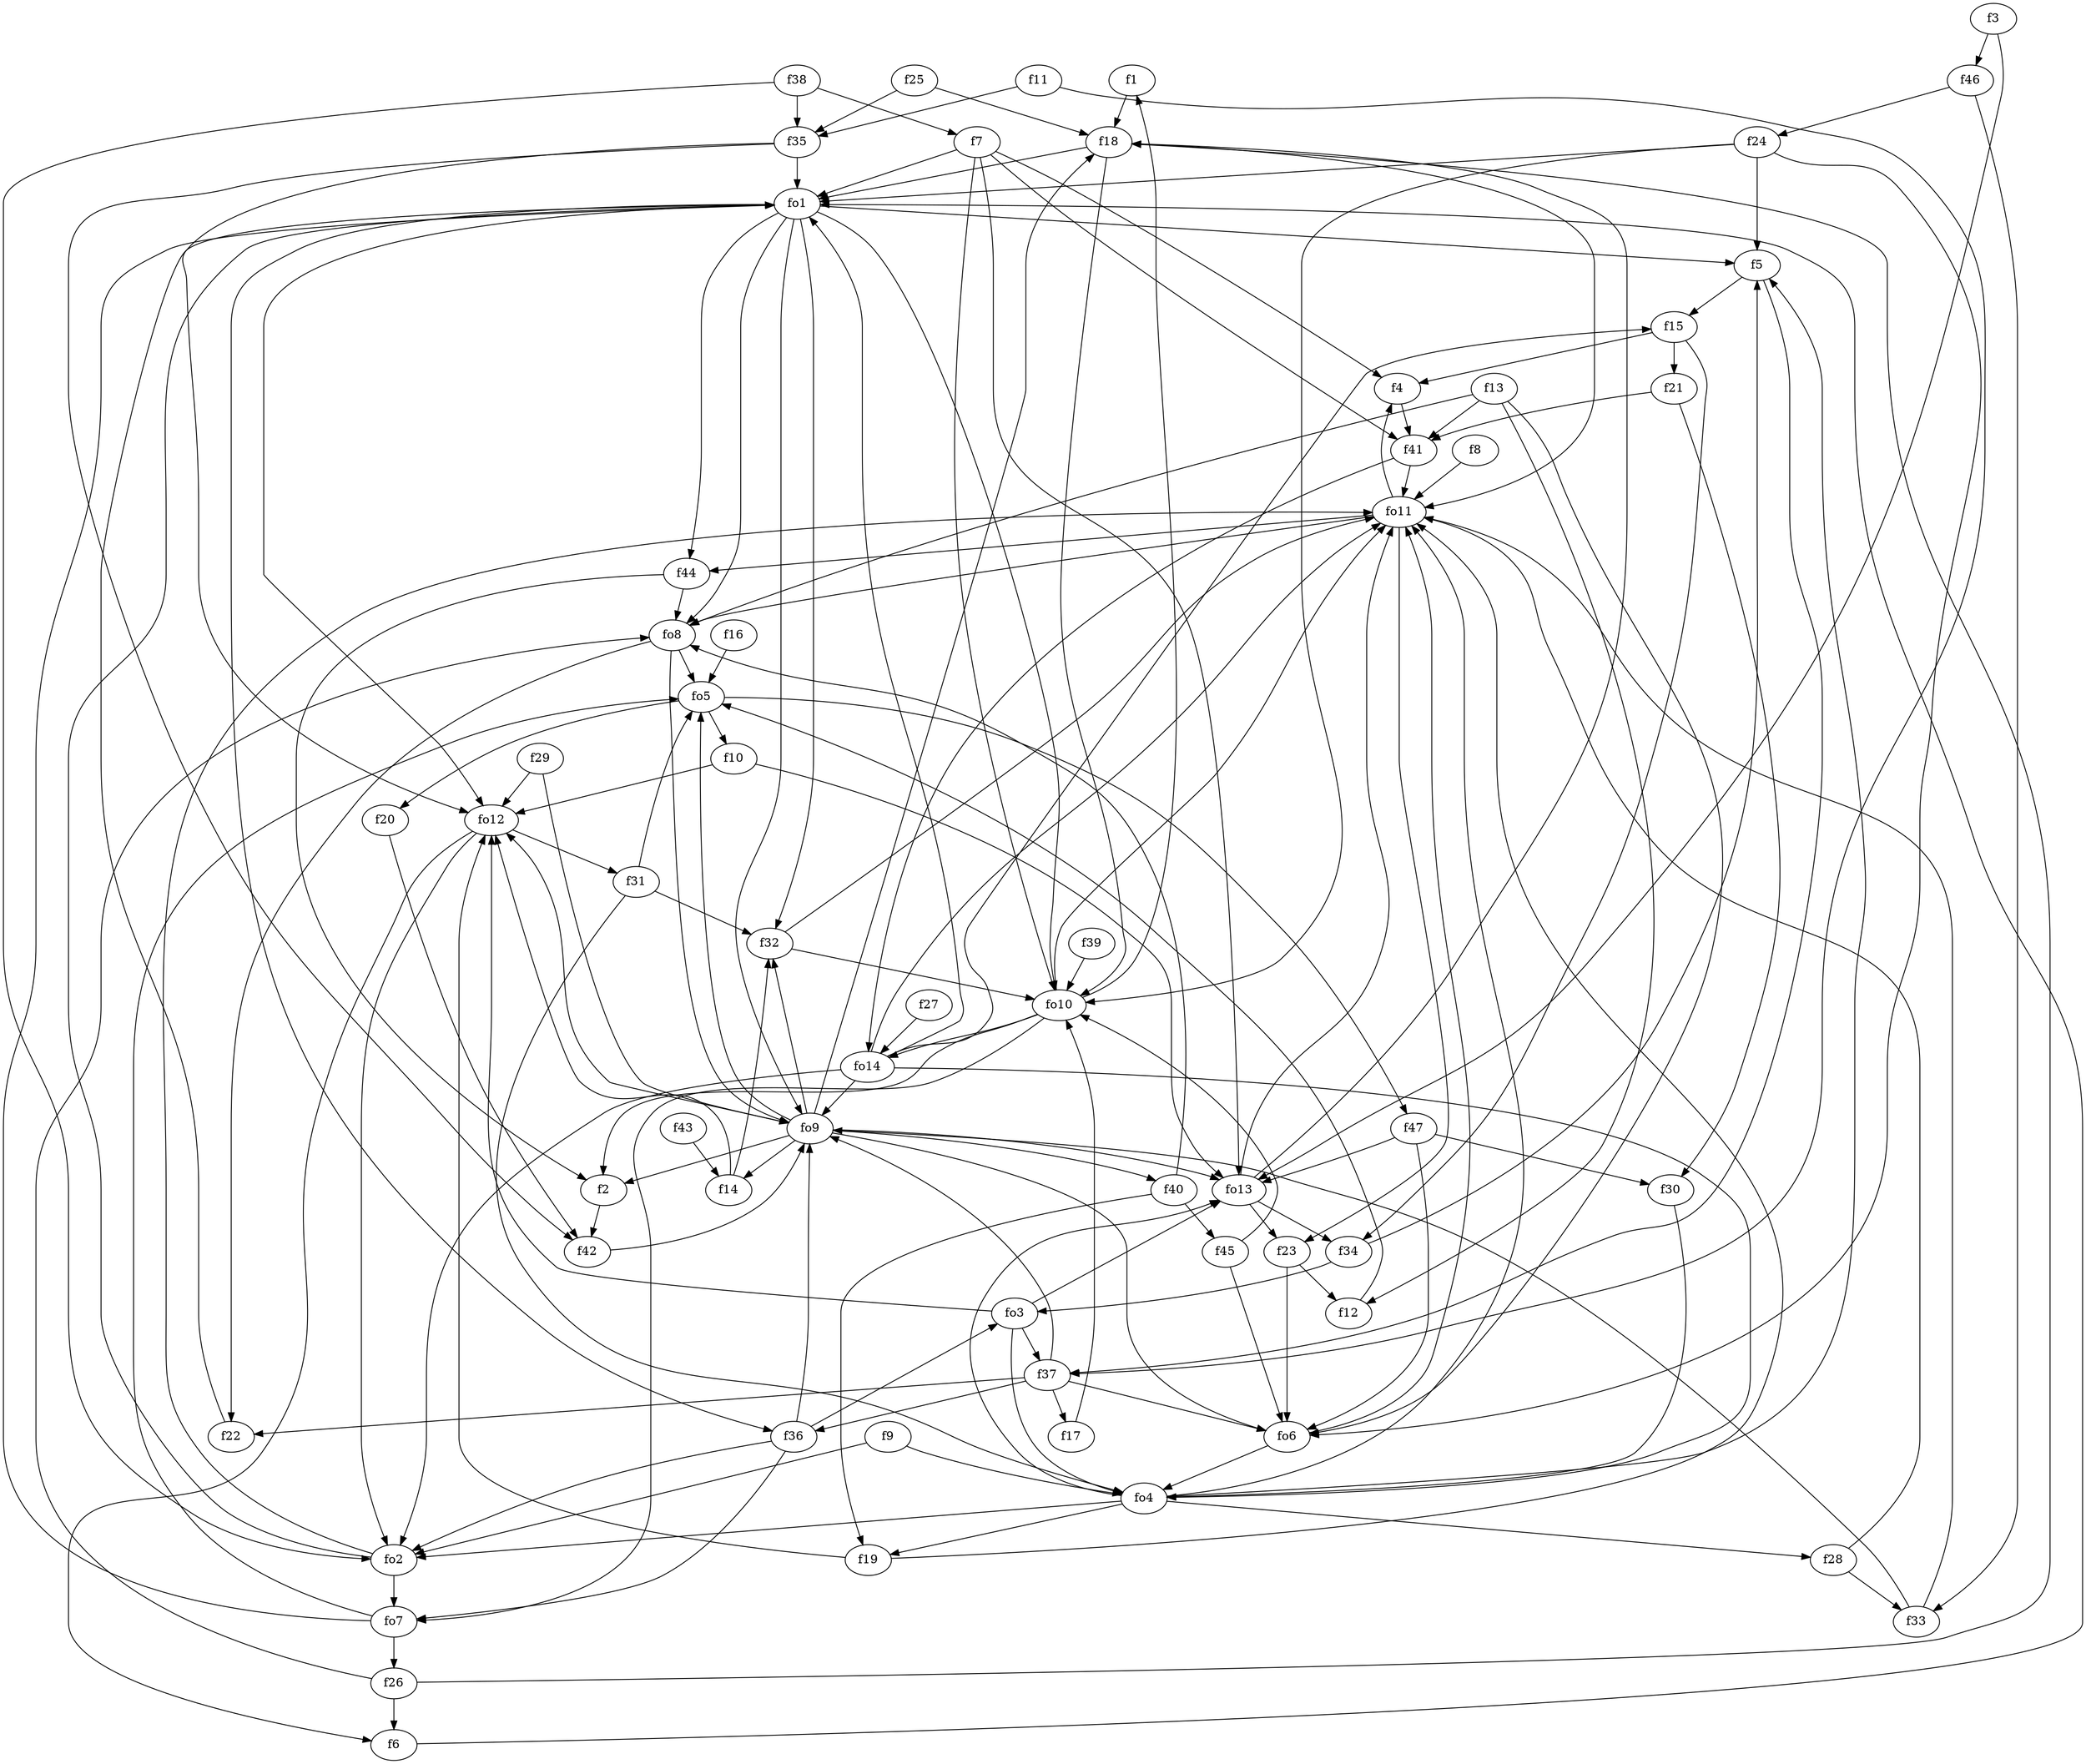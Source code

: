 strict digraph  {
f1;
f2;
f3;
f4;
f5;
f6;
f7;
f8;
f9;
f10;
f11;
f12;
f13;
f14;
f15;
f16;
f17;
f18;
f19;
f20;
f21;
f22;
f23;
f24;
f25;
f26;
f27;
f28;
f29;
f30;
f31;
f32;
f33;
f34;
f35;
f36;
f37;
f38;
f39;
f40;
f41;
f42;
f43;
f44;
f45;
f46;
f47;
fo1;
fo2;
fo3;
fo4;
fo5;
fo6;
fo7;
fo8;
fo9;
fo10;
fo11;
fo12;
fo13;
fo14;
f1 -> f18  [weight=2];
f2 -> f42  [weight=2];
f3 -> fo13  [weight=2];
f3 -> f46  [weight=2];
f4 -> f41  [weight=2];
f5 -> f37  [weight=2];
f5 -> f15  [weight=2];
f6 -> fo1  [weight=2];
f7 -> f4  [weight=2];
f7 -> fo10  [weight=2];
f7 -> fo1  [weight=2];
f7 -> f41  [weight=2];
f7 -> fo13  [weight=2];
f8 -> fo11  [weight=2];
f9 -> fo4  [weight=2];
f9 -> fo2  [weight=2];
f10 -> fo13  [weight=2];
f10 -> fo12  [weight=2];
f11 -> f37  [weight=2];
f11 -> f35  [weight=2];
f12 -> fo5  [weight=2];
f13 -> fo6  [weight=2];
f13 -> f41  [weight=2];
f13 -> fo8  [weight=2];
f13 -> f12  [weight=2];
f14 -> fo12  [weight=2];
f14 -> f32  [weight=2];
f15 -> f34  [weight=2];
f15 -> f4  [weight=2];
f15 -> f21  [weight=2];
f16 -> fo5  [weight=2];
f17 -> fo10  [weight=2];
f18 -> fo10  [weight=2];
f18 -> fo11  [weight=2];
f18 -> fo1  [weight=2];
f19 -> fo11  [weight=2];
f19 -> fo12  [weight=2];
f20 -> f42  [weight=2];
f21 -> f41  [weight=2];
f21 -> f30  [weight=2];
f22 -> fo1  [weight=2];
f23 -> f12  [weight=2];
f23 -> fo6  [weight=2];
f24 -> fo10  [weight=2];
f24 -> f5  [weight=2];
f24 -> fo1  [weight=2];
f24 -> fo6  [weight=2];
f25 -> f18  [weight=2];
f25 -> f35  [weight=2];
f26 -> fo8  [weight=2];
f26 -> f6  [weight=2];
f26 -> f18  [weight=2];
f27 -> fo14  [weight=2];
f28 -> fo11  [weight=2];
f28 -> f33  [weight=2];
f29 -> fo12  [weight=2];
f29 -> fo9  [weight=2];
f30 -> fo4  [weight=2];
f31 -> fo5  [weight=2];
f31 -> f32  [weight=2];
f31 -> fo4  [weight=2];
f32 -> fo10  [weight=2];
f32 -> fo11  [weight=2];
f33 -> fo9  [weight=2];
f33 -> fo11  [weight=2];
f34 -> f5  [weight=2];
f34 -> fo3  [weight=2];
f35 -> fo12  [weight=2];
f35 -> f42  [weight=2];
f35 -> fo1  [weight=2];
f36 -> fo9  [weight=2];
f36 -> fo7  [weight=2];
f36 -> fo3  [weight=2];
f36 -> fo2  [weight=2];
f37 -> fo9  [weight=2];
f37 -> f36  [weight=2];
f37 -> f17  [weight=2];
f37 -> fo6  [weight=2];
f37 -> f22  [weight=2];
f38 -> fo2  [weight=2];
f38 -> f7  [weight=2];
f38 -> f35  [weight=2];
f39 -> fo10  [weight=2];
f40 -> f45  [weight=2];
f40 -> fo8  [weight=2];
f40 -> f19  [weight=2];
f41 -> fo11  [weight=2];
f41 -> fo14  [weight=2];
f42 -> fo9  [weight=2];
f43 -> f14  [weight=2];
f44 -> f2  [weight=2];
f44 -> fo8  [weight=2];
f45 -> fo10  [weight=2];
f45 -> fo6  [weight=2];
f46 -> f33  [weight=2];
f46 -> f24  [weight=2];
f47 -> f30  [weight=2];
f47 -> fo13  [weight=2];
f47 -> fo6  [weight=2];
fo1 -> fo10  [weight=2];
fo1 -> f32  [weight=2];
fo1 -> f44  [weight=2];
fo1 -> fo8  [weight=2];
fo1 -> f5  [weight=2];
fo1 -> f36  [weight=2];
fo1 -> fo12  [weight=2];
fo1 -> fo9  [weight=2];
fo2 -> fo1  [weight=2];
fo2 -> fo11  [weight=2];
fo2 -> fo7  [weight=2];
fo3 -> fo4  [weight=2];
fo3 -> fo13  [weight=2];
fo3 -> fo12  [weight=2];
fo3 -> f37  [weight=2];
fo4 -> f5  [weight=2];
fo4 -> fo11  [weight=2];
fo4 -> f28  [weight=2];
fo4 -> f19  [weight=2];
fo4 -> fo2  [weight=2];
fo4 -> fo13  [weight=2];
fo5 -> f47  [weight=2];
fo5 -> f20  [weight=2];
fo5 -> f10  [weight=2];
fo6 -> fo4  [weight=2];
fo6 -> fo11  [weight=2];
fo7 -> fo5  [weight=2];
fo7 -> f26  [weight=2];
fo7 -> fo1  [weight=2];
fo8 -> fo9  [weight=2];
fo8 -> f22  [weight=2];
fo8 -> fo5  [weight=2];
fo9 -> fo13  [weight=2];
fo9 -> f18  [weight=2];
fo9 -> f32  [weight=2];
fo9 -> f2  [weight=2];
fo9 -> fo6  [weight=2];
fo9 -> f40  [weight=2];
fo9 -> fo5  [weight=2];
fo9 -> f14  [weight=2];
fo9 -> fo12  [weight=2];
fo10 -> fo11  [weight=2];
fo10 -> f2  [weight=2];
fo10 -> f1  [weight=2];
fo10 -> fo14  [weight=2];
fo10 -> fo7  [weight=2];
fo11 -> f23  [weight=2];
fo11 -> f44  [weight=2];
fo11 -> fo8  [weight=2];
fo11 -> f4  [weight=2];
fo12 -> f6  [weight=2];
fo12 -> fo2  [weight=2];
fo12 -> f31  [weight=2];
fo13 -> f18  [weight=2];
fo13 -> f23  [weight=2];
fo13 -> f34  [weight=2];
fo13 -> fo11  [weight=2];
fo14 -> fo4  [weight=2];
fo14 -> fo2  [weight=2];
fo14 -> fo11  [weight=2];
fo14 -> fo1  [weight=2];
fo14 -> f15  [weight=2];
fo14 -> fo9  [weight=2];
}
